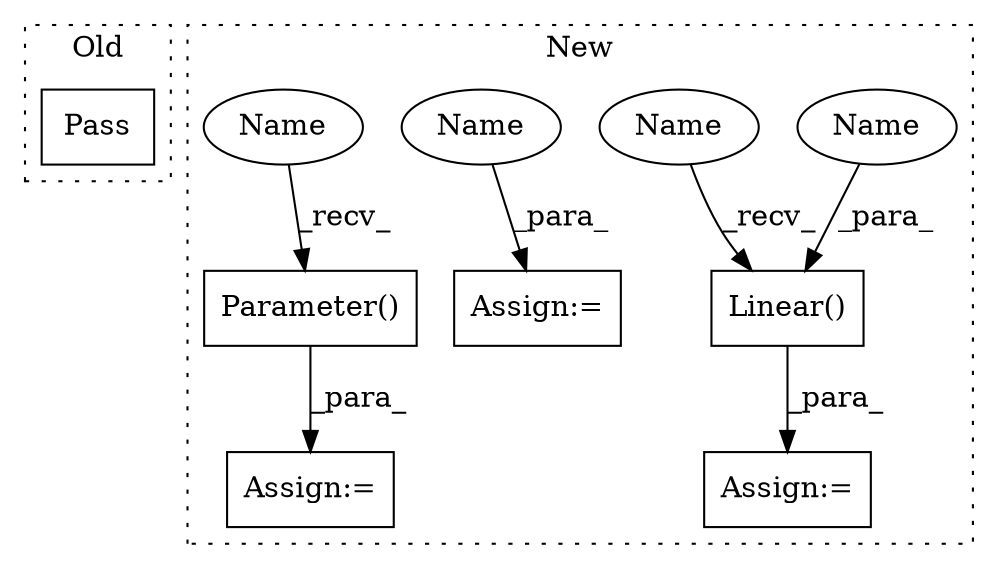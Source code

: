 digraph G {
subgraph cluster0 {
1 [label="Pass" a="62" s="422" l="4" shape="box"];
label = "Old";
style="dotted";
}
subgraph cluster1 {
2 [label="Parameter()" a="75" s="4828,4863" l="13,1" shape="box"];
3 [label="Linear()" a="75" s="4508,4542" l="10,1" shape="box"];
4 [label="Assign:=" a="68" s="4429" l="3" shape="box"];
5 [label="Assign:=" a="68" s="4825" l="3" shape="box"];
6 [label="Assign:=" a="68" s="4505" l="3" shape="box"];
7 [label="Name" a="87" s="4518" l="11" shape="ellipse"];
8 [label="Name" a="87" s="4432" l="11" shape="ellipse"];
9 [label="Name" a="87" s="4508" l="2" shape="ellipse"];
10 [label="Name" a="87" s="4828" l="2" shape="ellipse"];
label = "New";
style="dotted";
}
2 -> 5 [label="_para_"];
3 -> 6 [label="_para_"];
7 -> 3 [label="_para_"];
8 -> 4 [label="_para_"];
9 -> 3 [label="_recv_"];
10 -> 2 [label="_recv_"];
}